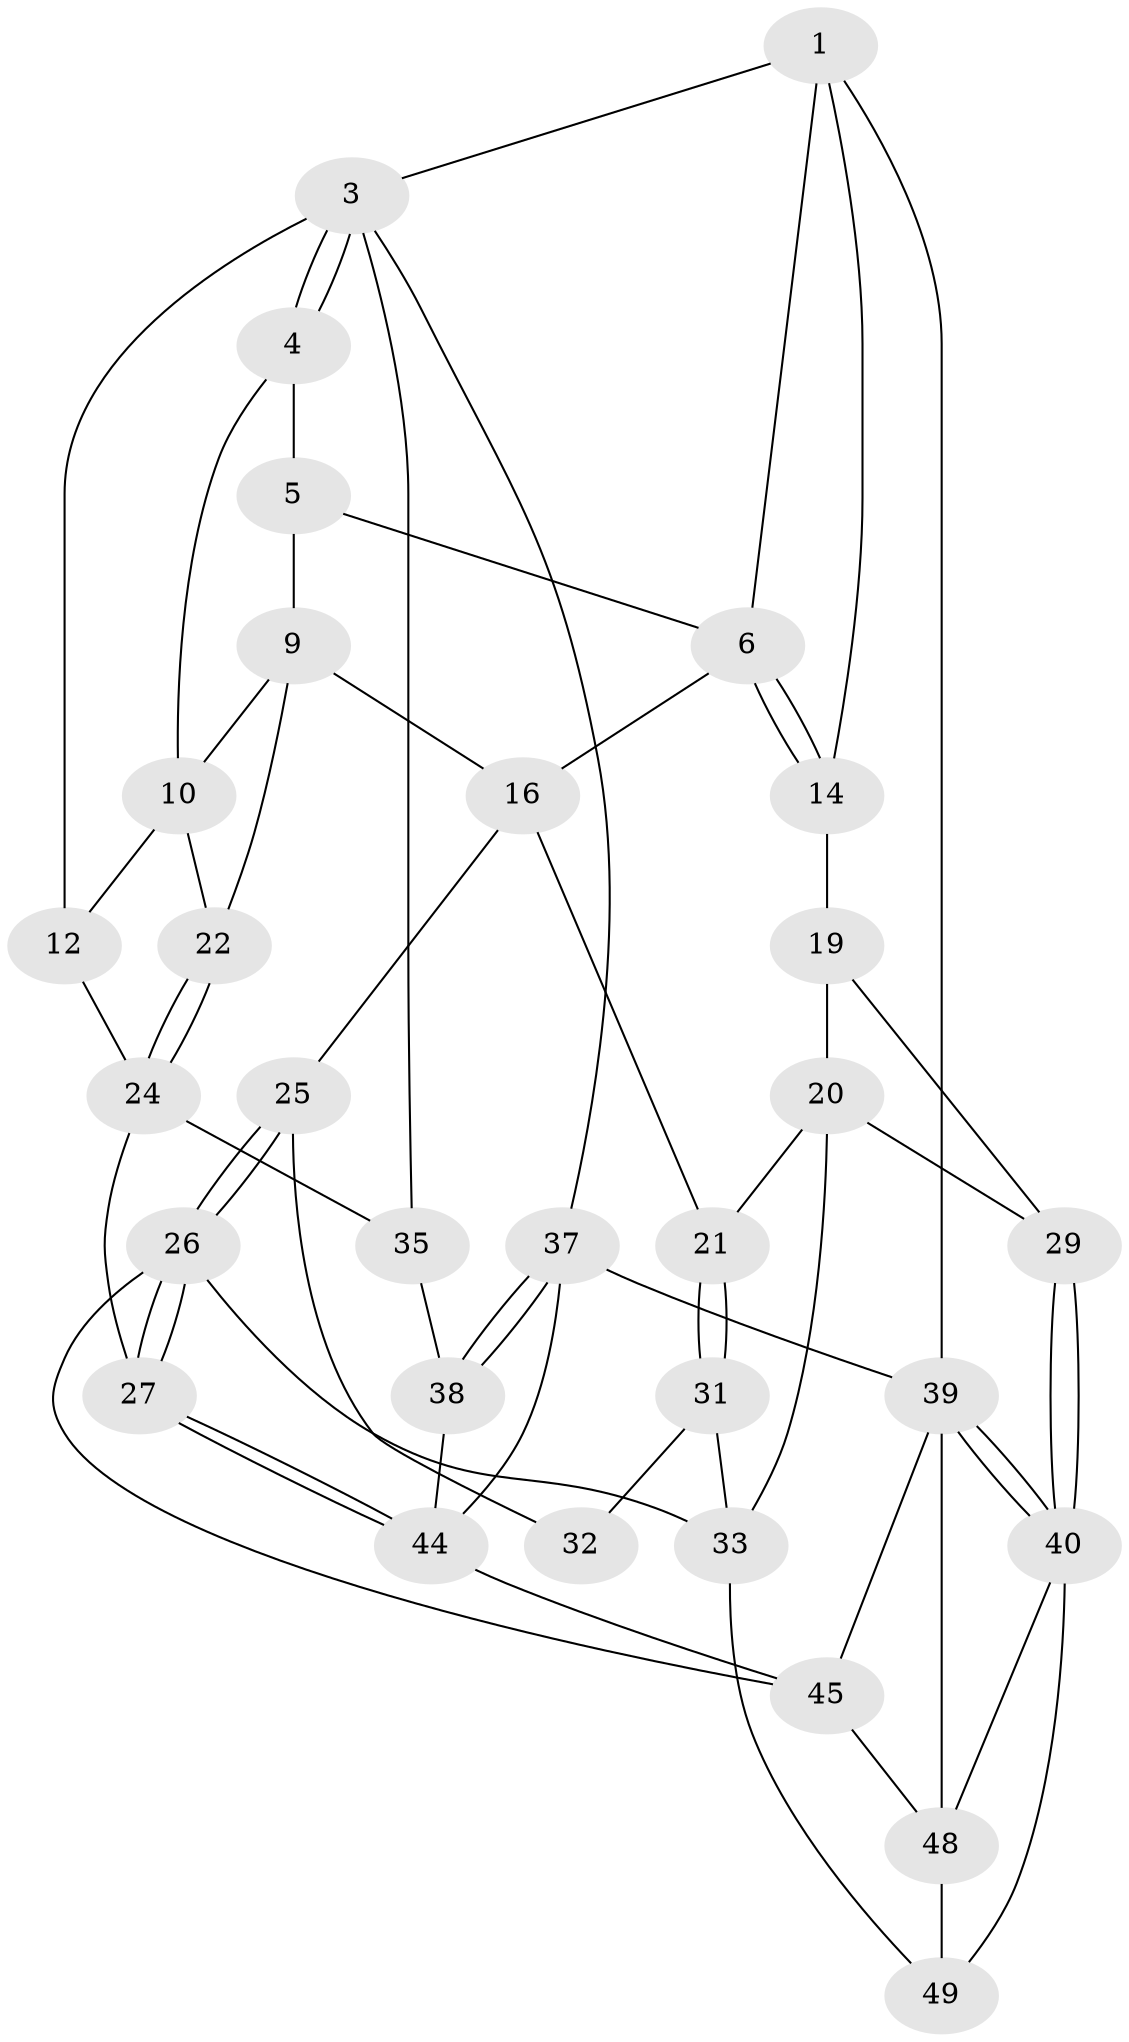 // Generated by graph-tools (version 1.1) at 2025/24/03/03/25 07:24:32]
// undirected, 31 vertices, 65 edges
graph export_dot {
graph [start="1"]
  node [color=gray90,style=filled];
  1 [pos="+0.702732468428694+0",super="+2"];
  3 [pos="+0+0",super="+13"];
  4 [pos="+0.31809939038938495+0"];
  5 [pos="+0.5947311401920518+0",super="+8"];
  6 [pos="+0.7562394471403234+0.14513436158424314",super="+7"];
  9 [pos="+0.41708629435192157+0.19957421079954546",super="+18"];
  10 [pos="+0.33988914109523966+0.06126694147485258",super="+11"];
  12 [pos="+0+0.28839122578977705"];
  14 [pos="+0.8270370632877904+0.17975536839804065",super="+15"];
  16 [pos="+0.6467603951393783+0.3445491002969816",super="+17"];
  19 [pos="+0.8568444899877169+0.2358360207694804",super="+23"];
  20 [pos="+0.8190127642592508+0.3721896328402037",super="+30"];
  21 [pos="+0.7139444637364722+0.403722530742335"];
  22 [pos="+0.37111234732909437+0.2954464036036892"];
  24 [pos="+0.2219135078211599+0.43736834175978584",super="+28"];
  25 [pos="+0.48772427524401984+0.5419804567484876"];
  26 [pos="+0.4648946782704719+0.5786249308189837",super="+42"];
  27 [pos="+0.3634108182517427+0.6300586967967788"];
  29 [pos="+1+0.5581580689738963"];
  31 [pos="+0.7103339564860256+0.43615492972172926",super="+34"];
  32 [pos="+0.548815452161933+0.5401164050271045"];
  33 [pos="+0.8228463139684907+0.6316822233351441",super="+41"];
  35 [pos="+0.16694249340304299+0.6146285967961287",super="+36"];
  37 [pos="+0+1"];
  38 [pos="+0+0.9886917152042829",super="+43"];
  39 [pos="+1+1",super="+52"];
  40 [pos="+1+1",super="+50"];
  44 [pos="+0.3482494658960851+0.7364976761336993",super="+47"];
  45 [pos="+0.5707247857155388+0.7248634619061894",super="+46"];
  48 [pos="+0.7439841793430432+0.7355140009921324",super="+51"];
  49 [pos="+0.8010120607377531+0.6779660552779276"];
  1 -- 6;
  1 -- 3;
  1 -- 14;
  1 -- 39;
  3 -- 4;
  3 -- 4;
  3 -- 37;
  3 -- 35;
  3 -- 12;
  4 -- 5;
  4 -- 10;
  5 -- 9;
  5 -- 6;
  6 -- 14;
  6 -- 14;
  6 -- 16;
  9 -- 10;
  9 -- 16;
  9 -- 22;
  10 -- 12;
  10 -- 22;
  12 -- 24;
  14 -- 19 [weight=2];
  16 -- 21;
  16 -- 25;
  19 -- 20;
  19 -- 29;
  20 -- 21;
  20 -- 33;
  20 -- 29;
  21 -- 31;
  21 -- 31;
  22 -- 24;
  22 -- 24;
  24 -- 35;
  24 -- 27;
  25 -- 26;
  25 -- 26;
  25 -- 32;
  26 -- 27;
  26 -- 27;
  26 -- 33;
  26 -- 45;
  27 -- 44;
  27 -- 44;
  29 -- 40;
  29 -- 40;
  31 -- 32 [weight=2];
  31 -- 33;
  33 -- 49;
  35 -- 38 [weight=2];
  37 -- 38;
  37 -- 38;
  37 -- 39;
  37 -- 44;
  38 -- 44;
  39 -- 40;
  39 -- 40;
  39 -- 45;
  39 -- 48;
  40 -- 49;
  40 -- 48;
  44 -- 45;
  45 -- 48;
  48 -- 49;
}
